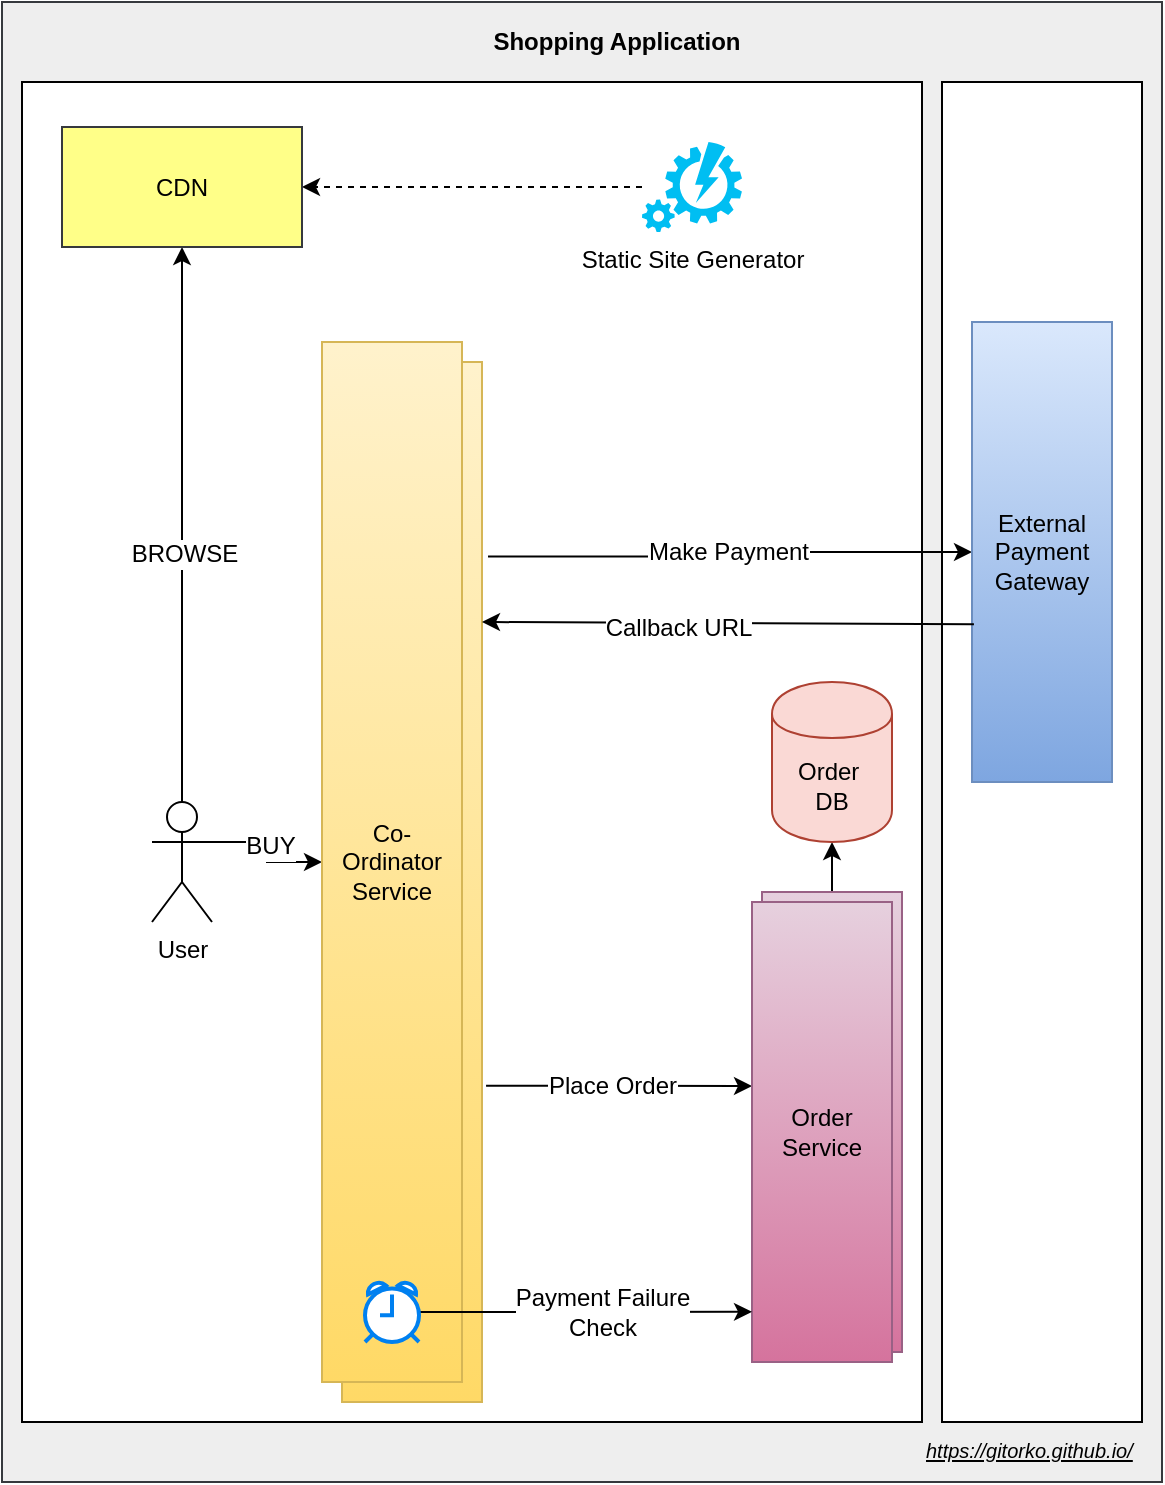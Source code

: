 <mxfile version="12.6.5" type="device"><diagram id="DrA5PquCs80kaGM3D-1s" name="Page-1"><mxGraphModel dx="1606" dy="2052" grid="1" gridSize="10" guides="1" tooltips="1" connect="1" arrows="1" fold="1" page="1" pageScale="1" pageWidth="500" pageHeight="1200" math="0" shadow="0"><root><mxCell id="0"/><mxCell id="1" parent="0"/><mxCell id="etvL9J5SQtRsxApmEyAv-33" value="" style="rounded=0;whiteSpace=wrap;html=1;fillColor=#eeeeee;strokeColor=#36393d;" parent="1" vertex="1"><mxGeometry x="-60" y="-60" width="580" height="740" as="geometry"/></mxCell><mxCell id="GLJdZ85Ry1v40jvcSKVG-2" value="" style="rounded=0;whiteSpace=wrap;html=1;" vertex="1" parent="1"><mxGeometry x="410" y="-20" width="100" height="670" as="geometry"/></mxCell><mxCell id="etvL9J5SQtRsxApmEyAv-32" value="" style="rounded=0;whiteSpace=wrap;html=1;" parent="1" vertex="1"><mxGeometry x="-50" y="-20" width="450" height="670" as="geometry"/></mxCell><mxCell id="PSwUw0whAQkL3AE9tkfO-19" style="edgeStyle=orthogonalEdgeStyle;rounded=0;orthogonalLoop=1;jettySize=auto;html=1;" parent="1" source="etvL9J5SQtRsxApmEyAv-3" target="PSwUw0whAQkL3AE9tkfO-17" edge="1"><mxGeometry relative="1" as="geometry"/></mxCell><mxCell id="PSwUw0whAQkL3AE9tkfO-22" value="BROWSE" style="text;html=1;align=center;verticalAlign=middle;resizable=0;points=[];labelBackgroundColor=#ffffff;" parent="PSwUw0whAQkL3AE9tkfO-19" vertex="1" connectable="0"><mxGeometry x="-0.108" y="-1" relative="1" as="geometry"><mxPoint as="offset"/></mxGeometry></mxCell><mxCell id="PSwUw0whAQkL3AE9tkfO-20" style="edgeStyle=orthogonalEdgeStyle;rounded=0;orthogonalLoop=1;jettySize=auto;html=1;exitX=1;exitY=0.333;exitDx=0;exitDy=0;exitPerimeter=0;entryX=0;entryY=0.5;entryDx=0;entryDy=0;" parent="1" source="etvL9J5SQtRsxApmEyAv-3" target="4Turkf67unpncgb_imCa-1" edge="1"><mxGeometry relative="1" as="geometry"/></mxCell><mxCell id="PSwUw0whAQkL3AE9tkfO-21" value="BUY" style="text;html=1;align=center;verticalAlign=middle;resizable=0;points=[];labelBackgroundColor=#ffffff;" parent="PSwUw0whAQkL3AE9tkfO-20" vertex="1" connectable="0"><mxGeometry x="-0.096" y="1" relative="1" as="geometry"><mxPoint as="offset"/></mxGeometry></mxCell><mxCell id="etvL9J5SQtRsxApmEyAv-3" value="User" style="shape=umlActor;verticalLabelPosition=bottom;labelBackgroundColor=#ffffff;verticalAlign=top;html=1;outlineConnect=0;" parent="1" vertex="1"><mxGeometry x="15" y="340" width="30" height="60" as="geometry"/></mxCell><mxCell id="PSwUw0whAQkL3AE9tkfO-11" style="edgeStyle=orthogonalEdgeStyle;rounded=0;orthogonalLoop=1;jettySize=auto;html=1;exitX=1.029;exitY=0.696;exitDx=0;exitDy=0;entryX=0;entryY=0.4;entryDx=0;entryDy=0;exitPerimeter=0;entryPerimeter=0;" parent="1" source="etvL9J5SQtRsxApmEyAv-18" target="PSwUw0whAQkL3AE9tkfO-8" edge="1"><mxGeometry relative="1" as="geometry"><Array as="points"/></mxGeometry></mxCell><mxCell id="PSwUw0whAQkL3AE9tkfO-13" value="Place Order" style="text;html=1;align=center;verticalAlign=middle;resizable=0;points=[];labelBackgroundColor=#ffffff;" parent="PSwUw0whAQkL3AE9tkfO-11" vertex="1" connectable="0"><mxGeometry x="0.2" y="-1" relative="1" as="geometry"><mxPoint x="-17" y="-1" as="offset"/></mxGeometry></mxCell><mxCell id="PSwUw0whAQkL3AE9tkfO-12" value="&lt;font style=&quot;font-size: 12px&quot;&gt;Make Payment&lt;/font&gt;" style="edgeStyle=orthogonalEdgeStyle;rounded=0;orthogonalLoop=1;jettySize=auto;html=1;exitX=1.043;exitY=0.187;exitDx=0;exitDy=0;exitPerimeter=0;" parent="1" source="etvL9J5SQtRsxApmEyAv-18" target="PSwUw0whAQkL3AE9tkfO-7" edge="1"><mxGeometry relative="1" as="geometry"/></mxCell><mxCell id="etvL9J5SQtRsxApmEyAv-18" value="Service" style="rounded=0;whiteSpace=wrap;html=1;gradientColor=#ffd966;fillColor=#fff2cc;strokeColor=#d6b656;" parent="1" vertex="1"><mxGeometry x="110" y="120" width="70" height="520" as="geometry"/></mxCell><mxCell id="etvL9J5SQtRsxApmEyAv-34" value="Shopping Application" style="text;html=1;strokeColor=none;fillColor=none;align=center;verticalAlign=middle;whiteSpace=wrap;rounded=0;fontStyle=1" parent="1" vertex="1"><mxGeometry x="170" y="-50" width="155" height="20" as="geometry"/></mxCell><UserObject label="&lt;i&gt;&lt;u&gt;&lt;font style=&quot;font-size: 10px&quot;&gt;https://gitorko.github.io/&lt;/font&gt;&lt;/u&gt;&lt;/i&gt;" link="https://gitorko.github.io/" id="etvL9J5SQtRsxApmEyAv-35"><mxCell style="text;html=1;" parent="1" vertex="1"><mxGeometry x="400" y="650" width="110" height="30" as="geometry"/></mxCell></UserObject><mxCell id="4Turkf67unpncgb_imCa-1" value="Co-Ordinator Service" style="rounded=0;whiteSpace=wrap;html=1;gradientColor=#ffd966;fillColor=#fff2cc;strokeColor=#d6b656;" parent="1" vertex="1"><mxGeometry x="100" y="110" width="70" height="520" as="geometry"/></mxCell><mxCell id="PSwUw0whAQkL3AE9tkfO-5" style="edgeStyle=orthogonalEdgeStyle;rounded=0;orthogonalLoop=1;jettySize=auto;html=1;" parent="1" source="PSwUw0whAQkL3AE9tkfO-2" target="PSwUw0whAQkL3AE9tkfO-4" edge="1"><mxGeometry relative="1" as="geometry"/></mxCell><mxCell id="PSwUw0whAQkL3AE9tkfO-2" value="Order Service" style="rounded=0;whiteSpace=wrap;html=1;gradientColor=#d5739d;fillColor=#e6d0de;strokeColor=#996185;" parent="1" vertex="1"><mxGeometry x="320" y="385" width="70" height="230" as="geometry"/></mxCell><mxCell id="PSwUw0whAQkL3AE9tkfO-4" value="Order&amp;nbsp;&lt;br&gt;DB" style="shape=cylinder;whiteSpace=wrap;html=1;boundedLbl=1;backgroundOutline=1;fillColor=#fad9d5;strokeColor=#ae4132;" parent="1" vertex="1"><mxGeometry x="325" y="280" width="60" height="80" as="geometry"/></mxCell><mxCell id="PSwUw0whAQkL3AE9tkfO-7" value="External Payment&lt;br&gt;Gateway" style="rounded=0;whiteSpace=wrap;html=1;gradientColor=#7ea6e0;fillColor=#dae8fc;strokeColor=#6c8ebf;" parent="1" vertex="1"><mxGeometry x="425" y="100" width="70" height="230" as="geometry"/></mxCell><mxCell id="PSwUw0whAQkL3AE9tkfO-8" value="Order Service" style="rounded=0;whiteSpace=wrap;html=1;gradientColor=#d5739d;fillColor=#e6d0de;strokeColor=#996185;" parent="1" vertex="1"><mxGeometry x="315" y="390" width="70" height="230" as="geometry"/></mxCell><mxCell id="PSwUw0whAQkL3AE9tkfO-18" style="edgeStyle=orthogonalEdgeStyle;rounded=0;orthogonalLoop=1;jettySize=auto;html=1;entryX=1;entryY=0.5;entryDx=0;entryDy=0;dashed=1;" parent="1" source="PSwUw0whAQkL3AE9tkfO-16" target="PSwUw0whAQkL3AE9tkfO-17" edge="1"><mxGeometry relative="1" as="geometry"/></mxCell><mxCell id="PSwUw0whAQkL3AE9tkfO-16" value="Static Site Generator" style="verticalLabelPosition=bottom;html=1;verticalAlign=top;align=center;strokeColor=none;fillColor=#00BEF2;shape=mxgraph.azure.automation;pointerEvents=1;" parent="1" vertex="1"><mxGeometry x="260" y="10" width="50" height="45" as="geometry"/></mxCell><mxCell id="PSwUw0whAQkL3AE9tkfO-17" value="CDN" style="rounded=0;whiteSpace=wrap;html=1;fillColor=#ffff88;strokeColor=#36393d;" parent="1" vertex="1"><mxGeometry x="-30" y="2.5" width="120" height="60" as="geometry"/></mxCell><mxCell id="GLJdZ85Ry1v40jvcSKVG-4" value="" style="edgeStyle=orthogonalEdgeStyle;rounded=0;orthogonalLoop=1;jettySize=auto;html=1;entryX=0;entryY=0.891;entryDx=0;entryDy=0;entryPerimeter=0;" edge="1" parent="1" source="GLJdZ85Ry1v40jvcSKVG-3" target="PSwUw0whAQkL3AE9tkfO-8"><mxGeometry relative="1" as="geometry"/></mxCell><mxCell id="GLJdZ85Ry1v40jvcSKVG-5" value="Payment Failure&lt;br&gt;Check" style="text;html=1;align=center;verticalAlign=middle;resizable=0;points=[];labelBackgroundColor=#ffffff;" vertex="1" connectable="0" parent="GLJdZ85Ry1v40jvcSKVG-4"><mxGeometry x="-0.094" relative="1" as="geometry"><mxPoint x="15.55" as="offset"/></mxGeometry></mxCell><mxCell id="GLJdZ85Ry1v40jvcSKVG-3" value="" style="html=1;verticalLabelPosition=bottom;align=center;labelBackgroundColor=#ffffff;verticalAlign=top;strokeWidth=2;strokeColor=#0080F0;shadow=0;dashed=0;shape=mxgraph.ios7.icons.alarm_clock;" vertex="1" parent="1"><mxGeometry x="121.5" y="580" width="27" height="30" as="geometry"/></mxCell><mxCell id="GLJdZ85Ry1v40jvcSKVG-6" value="" style="endArrow=classic;html=1;exitX=0.014;exitY=0.657;exitDx=0;exitDy=0;exitPerimeter=0;entryX=1;entryY=0.25;entryDx=0;entryDy=0;" edge="1" parent="1" source="PSwUw0whAQkL3AE9tkfO-7" target="etvL9J5SQtRsxApmEyAv-18"><mxGeometry width="50" height="50" relative="1" as="geometry"><mxPoint x="-60" y="750" as="sourcePoint"/><mxPoint x="-10" y="700" as="targetPoint"/></mxGeometry></mxCell><mxCell id="GLJdZ85Ry1v40jvcSKVG-7" value="&lt;font style=&quot;font-size: 12px&quot;&gt;Callback URL&lt;/font&gt;" style="text;html=1;align=center;verticalAlign=middle;resizable=0;points=[];labelBackgroundColor=#ffffff;" vertex="1" connectable="0" parent="GLJdZ85Ry1v40jvcSKVG-6"><mxGeometry x="0.203" y="2" relative="1" as="geometry"><mxPoint as="offset"/></mxGeometry></mxCell></root></mxGraphModel></diagram></mxfile>